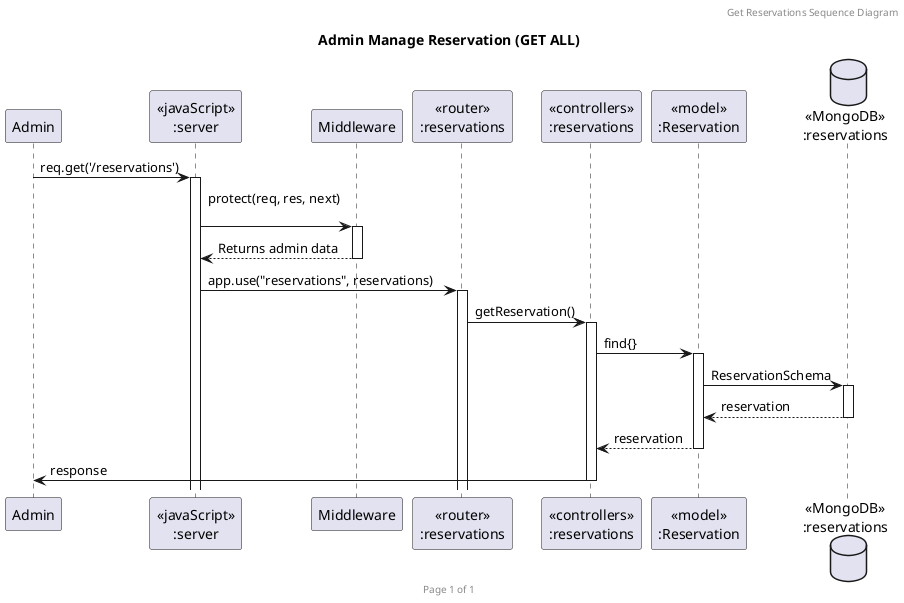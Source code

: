 @startuml Admin Manage Reservation (GET ALL)

header Get Reservations Sequence Diagram
footer Page %page% of %lastpage%
title "Admin Manage Reservation (GET ALL)"

participant "Admin" as client
participant "<<javaScript>>\n:server" as server
participant "Middleware" as middleware
participant "<<router>>\n:reservations" as routerReservations
participant "<<controllers>>\n:reservations" as controllerReservations
participant "<<model>>\n:Reservation" as modelReservation
database "<<MongoDB>>\n:reservations" as ReservationsDatabase

client->server ++:req.get('/reservations')
server -> middleware ++:protect(req, res, next)\n
middleware --> server --:Returns admin data
server->routerReservations ++:app.use("reservations", reservations)
routerReservations -> controllerReservations ++:getReservation()
controllerReservations->modelReservation ++:find{}
modelReservation ->ReservationsDatabase ++: ReservationSchema
ReservationsDatabase --> modelReservation --: reservation
controllerReservations <-- modelReservation --:reservation
controllerReservations->client --:response
@enduml

